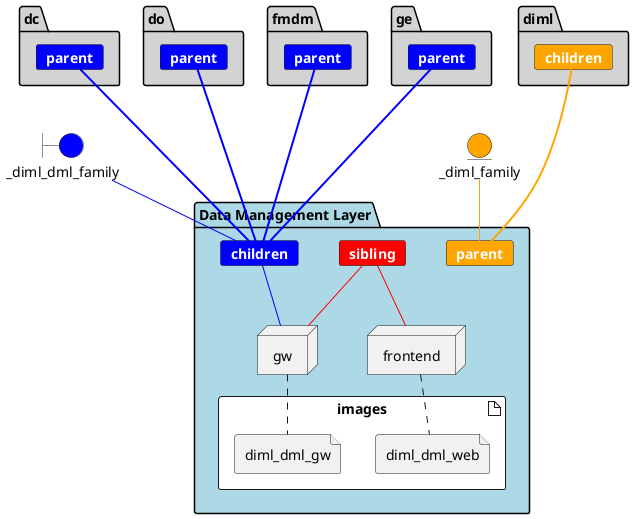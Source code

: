 @startuml


boundary _diml_dml_family #blue


entity _diml_family #orange


package  "Data Management Layer"  #lightblue {
    card children #blue [
        <b><color:white>children</color></b>
    ]
    
    _diml_dml_family -[#blue]- children
    
    
    card sibling #red [
        <b><color:white>sibling</color></b>
    ]
    
    
    card parent #orange [
        <b><color:white>parent</color></b>
    ]
    
    
    _diml_family -[#orange]- parent
    
    artifact images #ffffff {
        
        file diml_dml_web
        
        file diml_dml_gw
        
    }

    node frontend
    frontend .. diml_dml_web
    
        sibling -[#red]- frontend
    

    node gw
    gw .. diml_dml_gw
    
        children -[#blue]- gw
    
        sibling -[#red]- gw
    




    
}


package  "dc"  #lightgray {
    card dcparent #blue [
        <b><color:white>parent</color></b>
    ]
    dcparent ==[#blue]= children
}


package  "do"  #lightgray {
    card doparent #blue [
        <b><color:white>parent</color></b>
    ]
    doparent ==[#blue]= children
}


package  "fmdm"  #lightgray {
    card fmdmparent #blue [
        <b><color:white>parent</color></b>
    ]
    fmdmparent ==[#blue]= children
}


package  "ge"  #lightgray {
    card geparent #blue [
        <b><color:white>parent</color></b>
    ]
    geparent ==[#blue]= children
}




package diml #lightgray {
    card dimlchildren #orange [
        <b><color:white>children</color></b>
    ]
    dimlchildren ==[#orange]= parent
}


@enduml
